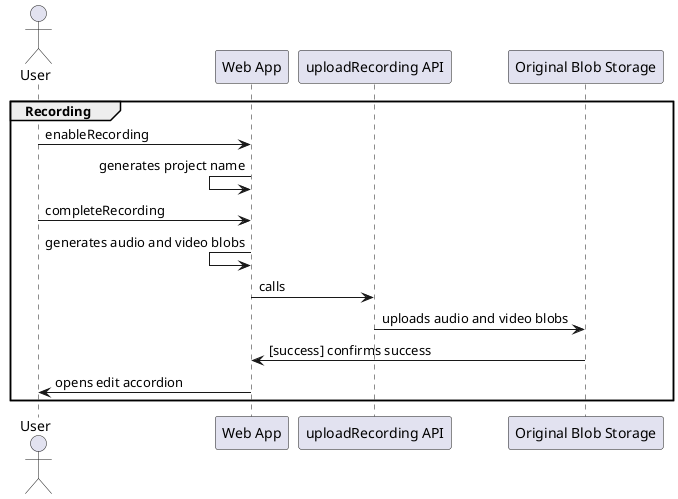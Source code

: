 @startuml system-flow_enter-test-result-code

Actor User

group Recording
User -> "Web App": enableRecording
"Web App" <- "Web App": generates project name
User -> "Web App": completeRecording

"Web App" <- "Web App": generates audio and video blobs
"Web App" -> "uploadRecording API": calls
"uploadRecording API" -> "Original Blob Storage": uploads audio and video blobs
"Web App" <- "Original Blob Storage": [success] confirms success
User <- "Web App": opens edit accordion

end

@enduml